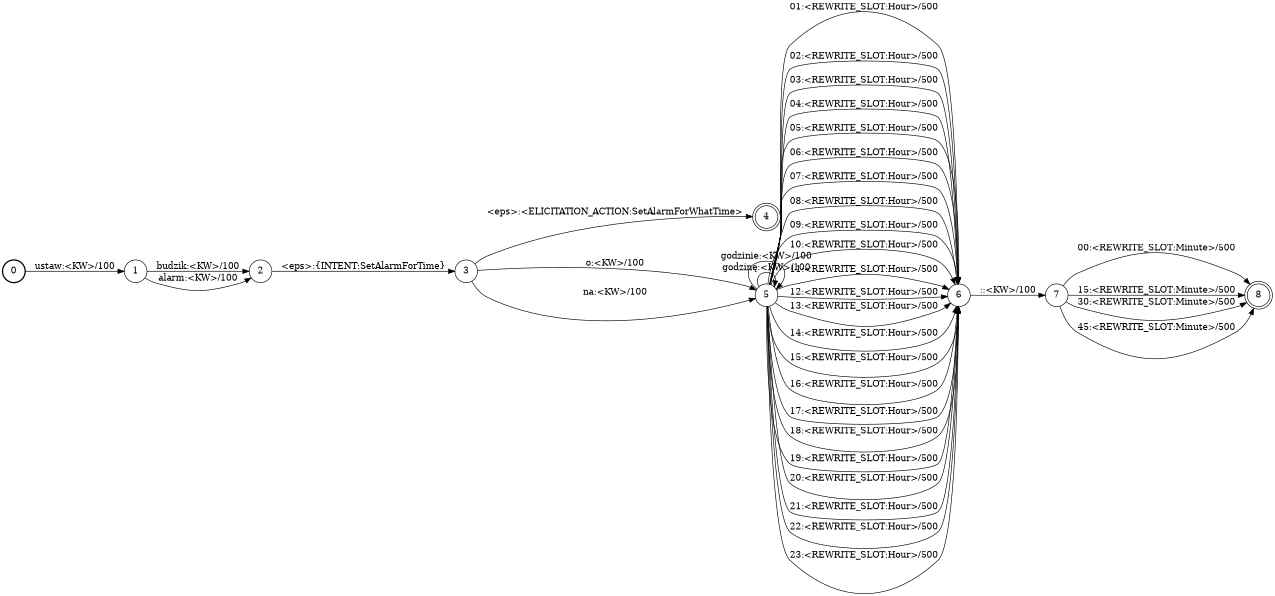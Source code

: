 digraph FST {
rankdir = LR;
size = "8.5,11";
label = "";
center = 1;
orientation = Portrait;
ranksep = "0.4";
nodesep = "0.25";
0 [label = "0", shape = circle, style = bold, fontsize = 14]
	0 -> 1 [label = "ustaw:<KW>/100", fontsize = 14];
1 [label = "1", shape = circle, style = solid, fontsize = 14]
	1 -> 2 [label = "budzik:<KW>/100", fontsize = 14];
	1 -> 2 [label = "alarm:<KW>/100", fontsize = 14];
2 [label = "2", shape = circle, style = solid, fontsize = 14]
	2 -> 3 [label = "<eps>:{INTENT:SetAlarmForTime}", fontsize = 14];
3 [label = "3", shape = circle, style = solid, fontsize = 14]
	3 -> 4 [label = "<eps>:<ELICITATION_ACTION:SetAlarmForWhatTime>", fontsize = 14];
	3 -> 5 [label = "o:<KW>/100", fontsize = 14];
	3 -> 5 [label = "na:<KW>/100", fontsize = 14];
4 [label = "4", shape = doublecircle, style = solid, fontsize = 14]
5 [label = "5", shape = circle, style = solid, fontsize = 14]
	5 -> 5 [label = "godzinę:<KW>/100", fontsize = 14];
	5 -> 5 [label = "godzinie:<KW>/100", fontsize = 14];
	5 -> 6 [label = "01:<REWRITE_SLOT:Hour>/500", fontsize = 14];
	5 -> 6 [label = "02:<REWRITE_SLOT:Hour>/500", fontsize = 14];
	5 -> 6 [label = "03:<REWRITE_SLOT:Hour>/500", fontsize = 14];
	5 -> 6 [label = "04:<REWRITE_SLOT:Hour>/500", fontsize = 14];
	5 -> 6 [label = "05:<REWRITE_SLOT:Hour>/500", fontsize = 14];
	5 -> 6 [label = "06:<REWRITE_SLOT:Hour>/500", fontsize = 14];
	5 -> 6 [label = "07:<REWRITE_SLOT:Hour>/500", fontsize = 14];
	5 -> 6 [label = "08:<REWRITE_SLOT:Hour>/500", fontsize = 14];
	5 -> 6 [label = "09:<REWRITE_SLOT:Hour>/500", fontsize = 14];
	5 -> 6 [label = "10:<REWRITE_SLOT:Hour>/500", fontsize = 14];
	5 -> 6 [label = "11:<REWRITE_SLOT:Hour>/500", fontsize = 14];
	5 -> 6 [label = "12:<REWRITE_SLOT:Hour>/500", fontsize = 14];
	5 -> 6 [label = "13:<REWRITE_SLOT:Hour>/500", fontsize = 14];
	5 -> 6 [label = "14:<REWRITE_SLOT:Hour>/500", fontsize = 14];
	5 -> 6 [label = "15:<REWRITE_SLOT:Hour>/500", fontsize = 14];
	5 -> 6 [label = "16:<REWRITE_SLOT:Hour>/500", fontsize = 14];
	5 -> 6 [label = "17:<REWRITE_SLOT:Hour>/500", fontsize = 14];
	5 -> 6 [label = "18:<REWRITE_SLOT:Hour>/500", fontsize = 14];
	5 -> 6 [label = "19:<REWRITE_SLOT:Hour>/500", fontsize = 14];
	5 -> 6 [label = "20:<REWRITE_SLOT:Hour>/500", fontsize = 14];
	5 -> 6 [label = "21:<REWRITE_SLOT:Hour>/500", fontsize = 14];
	5 -> 6 [label = "22:<REWRITE_SLOT:Hour>/500", fontsize = 14];
	5 -> 6 [label = "23:<REWRITE_SLOT:Hour>/500", fontsize = 14];
6 [label = "6", shape = circle, style = solid, fontsize = 14]
	6 -> 7 [label = "::<KW>/100", fontsize = 14];
7 [label = "7", shape = circle, style = solid, fontsize = 14]
	7 -> 8 [label = "00:<REWRITE_SLOT:Minute>/500", fontsize = 14];
	7 -> 8 [label = "15:<REWRITE_SLOT:Minute>/500", fontsize = 14];
	7 -> 8 [label = "30:<REWRITE_SLOT:Minute>/500", fontsize = 14];
	7 -> 8 [label = "45:<REWRITE_SLOT:Minute>/500", fontsize = 14];
8 [label = "8", shape = doublecircle, style = solid, fontsize = 14]
}
